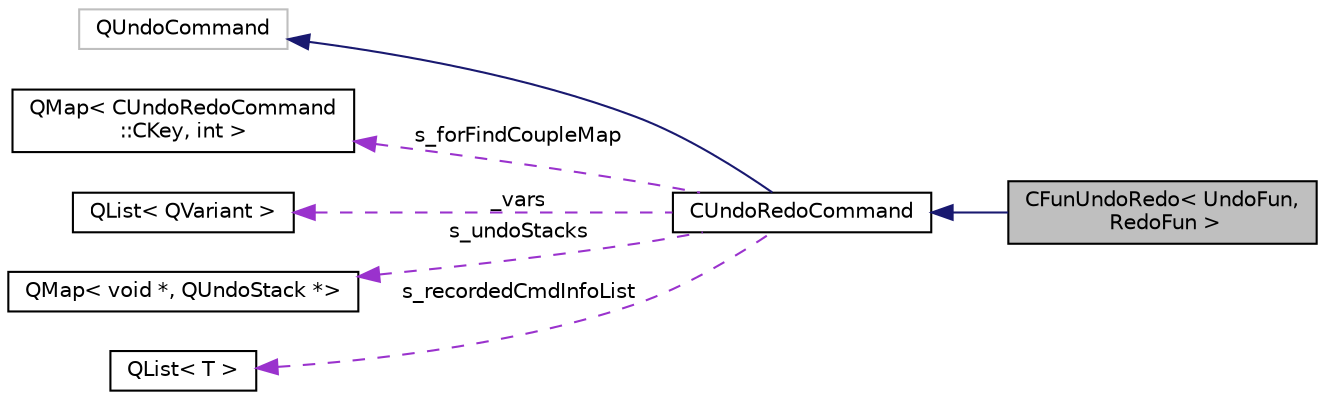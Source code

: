 digraph "CFunUndoRedo&lt; UndoFun, RedoFun &gt;"
{
  edge [fontname="Helvetica",fontsize="10",labelfontname="Helvetica",labelfontsize="10"];
  node [fontname="Helvetica",fontsize="10",shape=record];
  rankdir="LR";
  Node3 [label="CFunUndoRedo\< UndoFun,\l RedoFun \>",height=0.2,width=0.4,color="black", fillcolor="grey75", style="filled", fontcolor="black"];
  Node4 -> Node3 [dir="back",color="midnightblue",fontsize="10",style="solid",fontname="Helvetica"];
  Node4 [label="CUndoRedoCommand",height=0.2,width=0.4,color="black", fillcolor="white", style="filled",URL="$class_c_undo_redo_command.html",tooltip="The CUndoRedoCommand class 撤销还原的基类 "];
  Node5 -> Node4 [dir="back",color="midnightblue",fontsize="10",style="solid",fontname="Helvetica"];
  Node5 [label="QUndoCommand",height=0.2,width=0.4,color="grey75", fillcolor="white", style="filled"];
  Node6 -> Node4 [dir="back",color="darkorchid3",fontsize="10",style="dashed",label=" s_forFindCoupleMap" ,fontname="Helvetica"];
  Node6 [label="QMap\< CUndoRedoCommand\l::CKey, int \>",height=0.2,width=0.4,color="black", fillcolor="white", style="filled",URL="$class_q_map.html"];
  Node7 -> Node4 [dir="back",color="darkorchid3",fontsize="10",style="dashed",label=" _vars" ,fontname="Helvetica"];
  Node7 [label="QList\< QVariant \>",height=0.2,width=0.4,color="black", fillcolor="white", style="filled",URL="$class_q_list.html"];
  Node8 -> Node4 [dir="back",color="darkorchid3",fontsize="10",style="dashed",label=" s_undoStacks" ,fontname="Helvetica"];
  Node8 [label="QMap\< void *, QUndoStack *\>",height=0.2,width=0.4,color="black", fillcolor="white", style="filled",URL="$class_q_map.html"];
  Node9 -> Node4 [dir="back",color="darkorchid3",fontsize="10",style="dashed",label=" s_recordedCmdInfoList" ,fontname="Helvetica"];
  Node9 [label="QList\< T \>",height=0.2,width=0.4,color="black", fillcolor="white", style="filled",URL="$class_q_list.html"];
}
